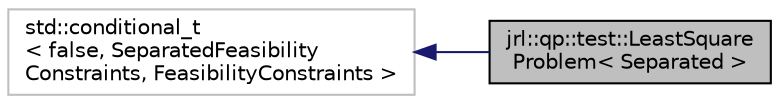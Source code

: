 digraph "jrl::qp::test::LeastSquareProblem&lt; Separated &gt;"
{
 // LATEX_PDF_SIZE
  edge [fontname="Helvetica",fontsize="10",labelfontname="Helvetica",labelfontsize="10"];
  node [fontname="Helvetica",fontsize="10",shape=record];
  rankdir="LR";
  Node1 [label="jrl::qp::test::LeastSquare\lProblem\< Separated \>",height=0.2,width=0.4,color="black", fillcolor="grey75", style="filled", fontcolor="black",tooltip=" "];
  Node2 -> Node1 [dir="back",color="midnightblue",fontsize="10",style="solid",fontname="Helvetica"];
  Node2 [label="std::conditional_t\l\< false, SeparatedFeasibility\lConstraints, FeasibilityConstraints \>",height=0.2,width=0.4,color="grey75", fillcolor="white", style="filled",tooltip=" "];
}
